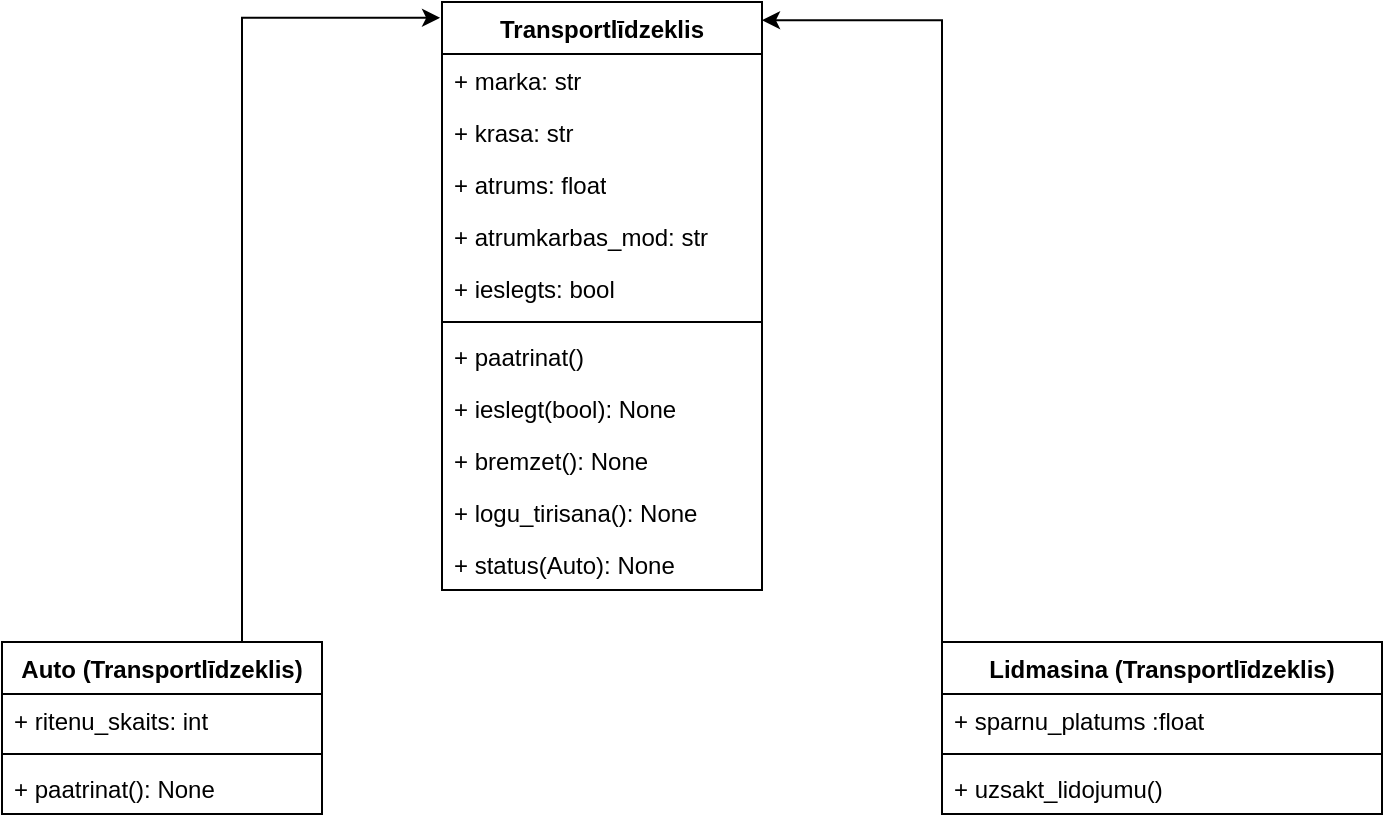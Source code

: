 <mxfile version="22.1.18" type="device">
  <diagram name="Lapa-1" id="0AkEQL7DnQlZvBloPzRW">
    <mxGraphModel dx="1674" dy="822" grid="1" gridSize="10" guides="1" tooltips="1" connect="1" arrows="1" fold="1" page="1" pageScale="1" pageWidth="850" pageHeight="1100" math="0" shadow="0">
      <root>
        <mxCell id="0" />
        <mxCell id="1" parent="0" />
        <mxCell id="2xE7zJyMyFkucikbjbRm-1" value="Auto (Transportlīdzeklis)" style="swimlane;fontStyle=1;align=center;verticalAlign=top;childLayout=stackLayout;horizontal=1;startSize=26;horizontalStack=0;resizeParent=1;resizeParentMax=0;resizeLast=0;collapsible=1;marginBottom=0;whiteSpace=wrap;html=1;" parent="1" vertex="1">
          <mxGeometry x="60" y="370" width="160" height="86" as="geometry" />
        </mxCell>
        <mxCell id="2xE7zJyMyFkucikbjbRm-5" value="+ ritenu_skaits: int" style="text;strokeColor=none;fillColor=none;align=left;verticalAlign=top;spacingLeft=4;spacingRight=4;overflow=hidden;rotatable=0;points=[[0,0.5],[1,0.5]];portConstraint=eastwest;whiteSpace=wrap;html=1;" parent="2xE7zJyMyFkucikbjbRm-1" vertex="1">
          <mxGeometry y="26" width="160" height="26" as="geometry" />
        </mxCell>
        <mxCell id="2xE7zJyMyFkucikbjbRm-3" value="" style="line;strokeWidth=1;fillColor=none;align=left;verticalAlign=middle;spacingTop=-1;spacingLeft=3;spacingRight=3;rotatable=0;labelPosition=right;points=[];portConstraint=eastwest;strokeColor=inherit;" parent="2xE7zJyMyFkucikbjbRm-1" vertex="1">
          <mxGeometry y="52" width="160" height="8" as="geometry" />
        </mxCell>
        <mxCell id="2xE7zJyMyFkucikbjbRm-8" value="+ paatrinat(): None" style="text;strokeColor=none;fillColor=none;align=left;verticalAlign=top;spacingLeft=4;spacingRight=4;overflow=hidden;rotatable=0;points=[[0,0.5],[1,0.5]];portConstraint=eastwest;whiteSpace=wrap;html=1;" parent="2xE7zJyMyFkucikbjbRm-1" vertex="1">
          <mxGeometry y="60" width="160" height="26" as="geometry" />
        </mxCell>
        <mxCell id="F-B0c4thmsCH8OAU5cbU-1" value="Transportlīdzeklis" style="swimlane;fontStyle=1;align=center;verticalAlign=top;childLayout=stackLayout;horizontal=1;startSize=26;horizontalStack=0;resizeParent=1;resizeParentMax=0;resizeLast=0;collapsible=1;marginBottom=0;whiteSpace=wrap;html=1;" vertex="1" parent="1">
          <mxGeometry x="280" y="50" width="160" height="294" as="geometry" />
        </mxCell>
        <mxCell id="F-B0c4thmsCH8OAU5cbU-2" value="+ marka: str" style="text;strokeColor=none;fillColor=none;align=left;verticalAlign=top;spacingLeft=4;spacingRight=4;overflow=hidden;rotatable=0;points=[[0,0.5],[1,0.5]];portConstraint=eastwest;whiteSpace=wrap;html=1;" vertex="1" parent="F-B0c4thmsCH8OAU5cbU-1">
          <mxGeometry y="26" width="160" height="26" as="geometry" />
        </mxCell>
        <mxCell id="F-B0c4thmsCH8OAU5cbU-4" value="+ krasa: str" style="text;strokeColor=none;fillColor=none;align=left;verticalAlign=top;spacingLeft=4;spacingRight=4;overflow=hidden;rotatable=0;points=[[0,0.5],[1,0.5]];portConstraint=eastwest;whiteSpace=wrap;html=1;" vertex="1" parent="F-B0c4thmsCH8OAU5cbU-1">
          <mxGeometry y="52" width="160" height="26" as="geometry" />
        </mxCell>
        <mxCell id="F-B0c4thmsCH8OAU5cbU-5" value="+ atrums: float" style="text;strokeColor=none;fillColor=none;align=left;verticalAlign=top;spacingLeft=4;spacingRight=4;overflow=hidden;rotatable=0;points=[[0,0.5],[1,0.5]];portConstraint=eastwest;whiteSpace=wrap;html=1;" vertex="1" parent="F-B0c4thmsCH8OAU5cbU-1">
          <mxGeometry y="78" width="160" height="26" as="geometry" />
        </mxCell>
        <mxCell id="F-B0c4thmsCH8OAU5cbU-6" value="+ atrumkarbas_mod: str" style="text;strokeColor=none;fillColor=none;align=left;verticalAlign=top;spacingLeft=4;spacingRight=4;overflow=hidden;rotatable=0;points=[[0,0.5],[1,0.5]];portConstraint=eastwest;whiteSpace=wrap;html=1;" vertex="1" parent="F-B0c4thmsCH8OAU5cbU-1">
          <mxGeometry y="104" width="160" height="26" as="geometry" />
        </mxCell>
        <mxCell id="F-B0c4thmsCH8OAU5cbU-7" value="+ ieslegts: bool" style="text;strokeColor=none;fillColor=none;align=left;verticalAlign=top;spacingLeft=4;spacingRight=4;overflow=hidden;rotatable=0;points=[[0,0.5],[1,0.5]];portConstraint=eastwest;whiteSpace=wrap;html=1;" vertex="1" parent="F-B0c4thmsCH8OAU5cbU-1">
          <mxGeometry y="130" width="160" height="26" as="geometry" />
        </mxCell>
        <mxCell id="F-B0c4thmsCH8OAU5cbU-8" value="" style="line;strokeWidth=1;fillColor=none;align=left;verticalAlign=middle;spacingTop=-1;spacingLeft=3;spacingRight=3;rotatable=0;labelPosition=right;points=[];portConstraint=eastwest;strokeColor=inherit;" vertex="1" parent="F-B0c4thmsCH8OAU5cbU-1">
          <mxGeometry y="156" width="160" height="8" as="geometry" />
        </mxCell>
        <mxCell id="F-B0c4thmsCH8OAU5cbU-9" value="+ paatrinat()" style="text;strokeColor=none;fillColor=none;align=left;verticalAlign=top;spacingLeft=4;spacingRight=4;overflow=hidden;rotatable=0;points=[[0,0.5],[1,0.5]];portConstraint=eastwest;whiteSpace=wrap;html=1;" vertex="1" parent="F-B0c4thmsCH8OAU5cbU-1">
          <mxGeometry y="164" width="160" height="26" as="geometry" />
        </mxCell>
        <mxCell id="F-B0c4thmsCH8OAU5cbU-10" value="+ ieslegt(bool): None" style="text;strokeColor=none;fillColor=none;align=left;verticalAlign=top;spacingLeft=4;spacingRight=4;overflow=hidden;rotatable=0;points=[[0,0.5],[1,0.5]];portConstraint=eastwest;whiteSpace=wrap;html=1;" vertex="1" parent="F-B0c4thmsCH8OAU5cbU-1">
          <mxGeometry y="190" width="160" height="26" as="geometry" />
        </mxCell>
        <mxCell id="F-B0c4thmsCH8OAU5cbU-11" value="+ bremzet(): None" style="text;strokeColor=none;fillColor=none;align=left;verticalAlign=top;spacingLeft=4;spacingRight=4;overflow=hidden;rotatable=0;points=[[0,0.5],[1,0.5]];portConstraint=eastwest;whiteSpace=wrap;html=1;" vertex="1" parent="F-B0c4thmsCH8OAU5cbU-1">
          <mxGeometry y="216" width="160" height="26" as="geometry" />
        </mxCell>
        <mxCell id="F-B0c4thmsCH8OAU5cbU-12" value="+ logu_tirisana(): None" style="text;strokeColor=none;fillColor=none;align=left;verticalAlign=top;spacingLeft=4;spacingRight=4;overflow=hidden;rotatable=0;points=[[0,0.5],[1,0.5]];portConstraint=eastwest;whiteSpace=wrap;html=1;" vertex="1" parent="F-B0c4thmsCH8OAU5cbU-1">
          <mxGeometry y="242" width="160" height="26" as="geometry" />
        </mxCell>
        <mxCell id="F-B0c4thmsCH8OAU5cbU-13" value="+ status(Auto): None" style="text;strokeColor=none;fillColor=none;align=left;verticalAlign=top;spacingLeft=4;spacingRight=4;overflow=hidden;rotatable=0;points=[[0,0.5],[1,0.5]];portConstraint=eastwest;whiteSpace=wrap;html=1;" vertex="1" parent="F-B0c4thmsCH8OAU5cbU-1">
          <mxGeometry y="268" width="160" height="26" as="geometry" />
        </mxCell>
        <mxCell id="F-B0c4thmsCH8OAU5cbU-14" value="Lidmasina (Transportlīdzeklis)" style="swimlane;fontStyle=1;align=center;verticalAlign=top;childLayout=stackLayout;horizontal=1;startSize=26;horizontalStack=0;resizeParent=1;resizeParentMax=0;resizeLast=0;collapsible=1;marginBottom=0;whiteSpace=wrap;html=1;" vertex="1" parent="1">
          <mxGeometry x="530" y="370" width="220" height="86" as="geometry" />
        </mxCell>
        <mxCell id="F-B0c4thmsCH8OAU5cbU-16" value="+ sparnu_platums :float" style="text;strokeColor=none;fillColor=none;align=left;verticalAlign=top;spacingLeft=4;spacingRight=4;overflow=hidden;rotatable=0;points=[[0,0.5],[1,0.5]];portConstraint=eastwest;whiteSpace=wrap;html=1;" vertex="1" parent="F-B0c4thmsCH8OAU5cbU-14">
          <mxGeometry y="26" width="220" height="26" as="geometry" />
        </mxCell>
        <mxCell id="F-B0c4thmsCH8OAU5cbU-21" value="" style="line;strokeWidth=1;fillColor=none;align=left;verticalAlign=middle;spacingTop=-1;spacingLeft=3;spacingRight=3;rotatable=0;labelPosition=right;points=[];portConstraint=eastwest;strokeColor=inherit;" vertex="1" parent="F-B0c4thmsCH8OAU5cbU-14">
          <mxGeometry y="52" width="220" height="8" as="geometry" />
        </mxCell>
        <mxCell id="F-B0c4thmsCH8OAU5cbU-22" value="+ uzsakt_lidojumu()" style="text;strokeColor=none;fillColor=none;align=left;verticalAlign=top;spacingLeft=4;spacingRight=4;overflow=hidden;rotatable=0;points=[[0,0.5],[1,0.5]];portConstraint=eastwest;whiteSpace=wrap;html=1;" vertex="1" parent="F-B0c4thmsCH8OAU5cbU-14">
          <mxGeometry y="60" width="220" height="26" as="geometry" />
        </mxCell>
        <mxCell id="F-B0c4thmsCH8OAU5cbU-28" style="edgeStyle=orthogonalEdgeStyle;rounded=0;orthogonalLoop=1;jettySize=auto;html=1;exitX=0.75;exitY=0;exitDx=0;exitDy=0;entryX=-0.006;entryY=0.027;entryDx=0;entryDy=0;entryPerimeter=0;" edge="1" parent="1" source="2xE7zJyMyFkucikbjbRm-1" target="F-B0c4thmsCH8OAU5cbU-1">
          <mxGeometry relative="1" as="geometry" />
        </mxCell>
        <mxCell id="F-B0c4thmsCH8OAU5cbU-29" style="edgeStyle=orthogonalEdgeStyle;rounded=0;orthogonalLoop=1;jettySize=auto;html=1;exitX=0;exitY=0;exitDx=0;exitDy=0;entryX=1;entryY=0.031;entryDx=0;entryDy=0;entryPerimeter=0;" edge="1" parent="1" source="F-B0c4thmsCH8OAU5cbU-14" target="F-B0c4thmsCH8OAU5cbU-1">
          <mxGeometry relative="1" as="geometry" />
        </mxCell>
      </root>
    </mxGraphModel>
  </diagram>
</mxfile>
